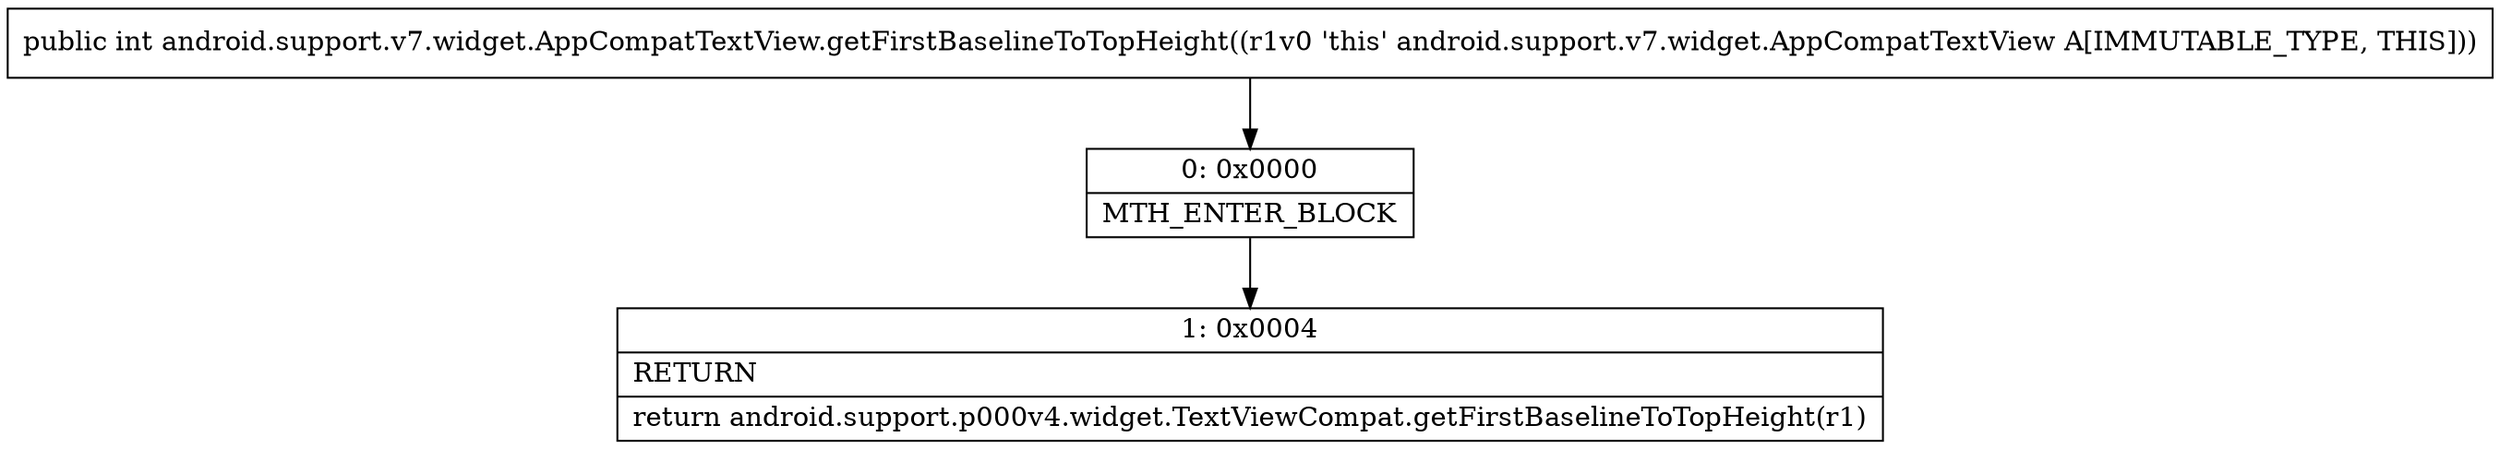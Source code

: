 digraph "CFG forandroid.support.v7.widget.AppCompatTextView.getFirstBaselineToTopHeight()I" {
Node_0 [shape=record,label="{0\:\ 0x0000|MTH_ENTER_BLOCK\l}"];
Node_1 [shape=record,label="{1\:\ 0x0004|RETURN\l|return android.support.p000v4.widget.TextViewCompat.getFirstBaselineToTopHeight(r1)\l}"];
MethodNode[shape=record,label="{public int android.support.v7.widget.AppCompatTextView.getFirstBaselineToTopHeight((r1v0 'this' android.support.v7.widget.AppCompatTextView A[IMMUTABLE_TYPE, THIS])) }"];
MethodNode -> Node_0;
Node_0 -> Node_1;
}

